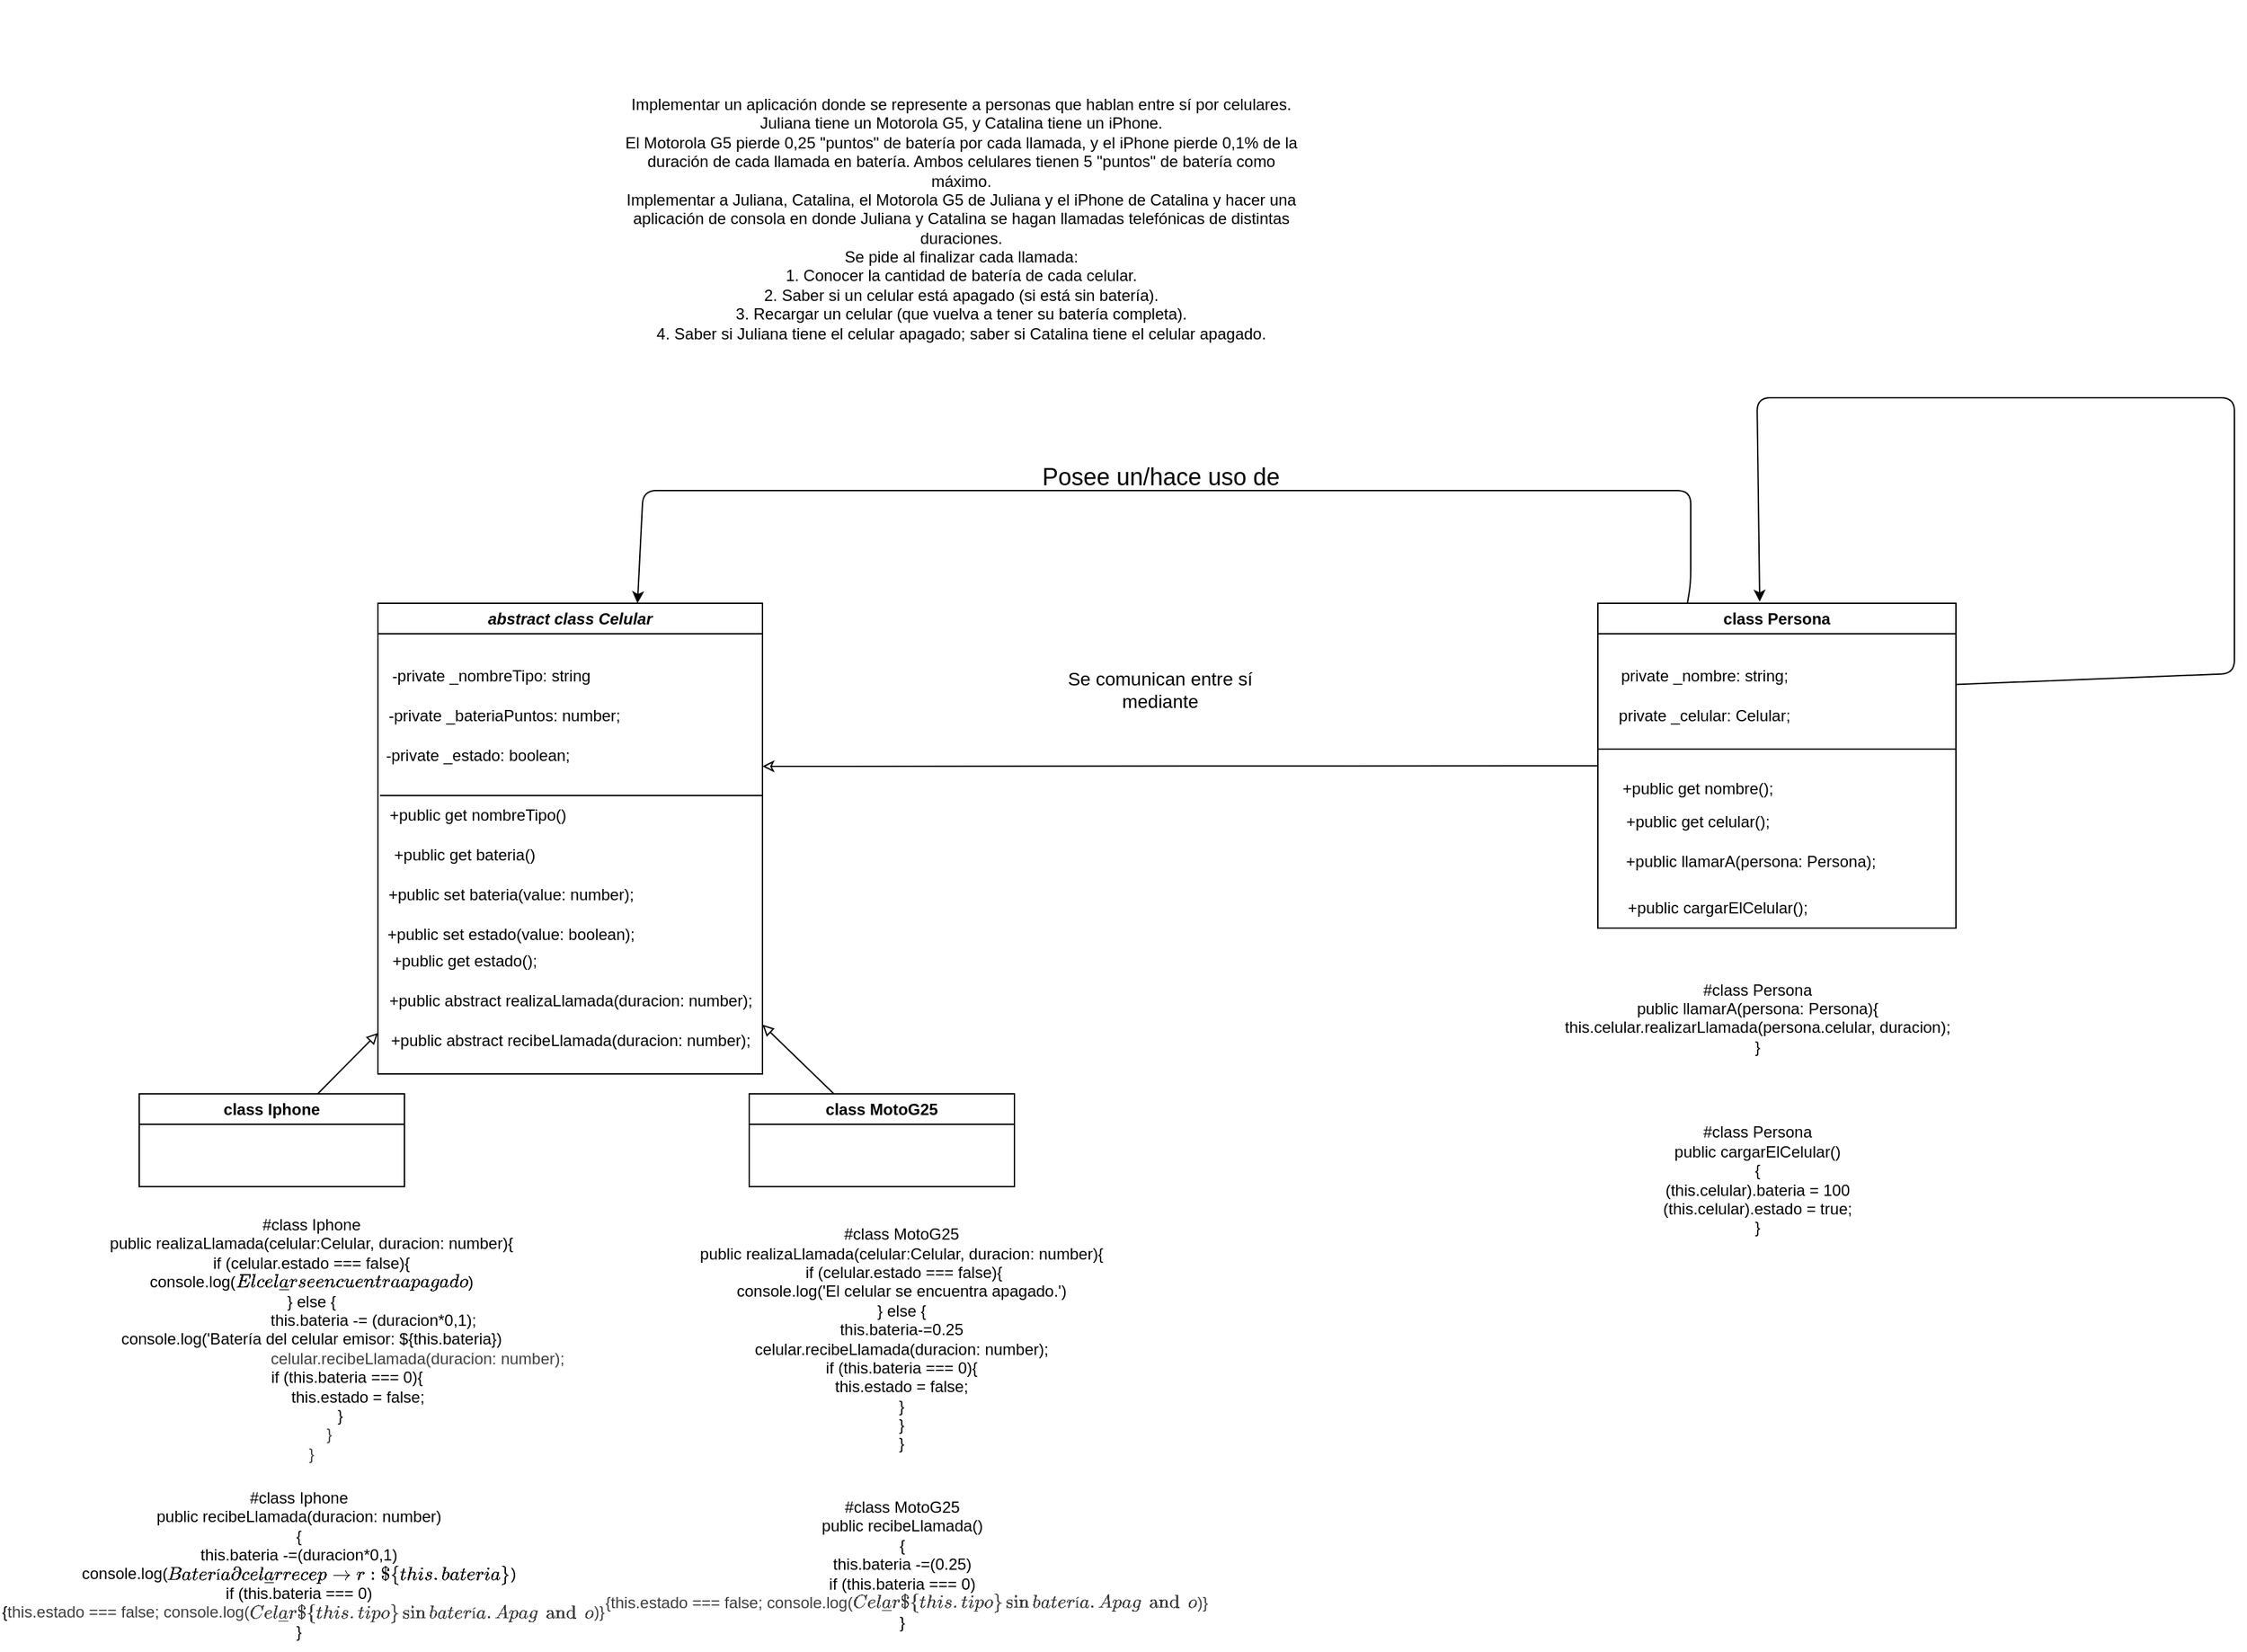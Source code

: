 <mxfile>
    <diagram id="UiU1ypsSBt3X7zHmM9KS" name="Page-1">
        <mxGraphModel dx="1560" dy="563" grid="1" gridSize="10" guides="1" tooltips="1" connect="1" arrows="1" fold="1" page="1" pageScale="1" pageWidth="850" pageHeight="1100" math="0" shadow="0">
            <root>
                <mxCell id="0"/>
                <mxCell id="1" parent="0"/>
                <mxCell id="7" value="Implementar un aplicación donde se represente a personas que hablan entre sí por celulares.&lt;br/&gt; Juliana tiene un Motorola G5, y Catalina tiene un iPhone.&lt;br/&gt; El Motorola G5 pierde 0,25 &quot;puntos&quot; de batería por cada llamada, y el iPhone pierde 0,1% de la&lt;br/&gt; duración de cada llamada en batería. Ambos celulares tienen 5 &quot;puntos&quot; de batería como&lt;br/&gt; máximo.&lt;br/&gt; Implementar a Juliana, Catalina, el Motorola G5 de Juliana y el iPhone de Catalina y hacer una&lt;br/&gt; aplicación de consola en donde Juliana y Catalina se hagan llamadas telefónicas de distintas&lt;br/&gt; duraciones.&lt;br/&gt; Se pide al finalizar cada llamada:&lt;br/&gt; 1. Conocer la cantidad de batería de cada celular.&lt;br/&gt; 2. Saber si un celular está apagado (si está sin batería).&lt;br/&gt; 3. Recargar un celular (que vuelva a tener su batería completa).&lt;br/&gt; 4. Saber si Juliana tiene el celular apagado; saber si Catalina tiene el celular apagado." style="text;html=1;align=center;verticalAlign=middle;whiteSpace=wrap;rounded=0;" parent="1" vertex="1">
                    <mxGeometry x="30" y="120" width="740" height="330" as="geometry"/>
                </mxCell>
                <mxCell id="8" value="&lt;i&gt;abstract class Celular&lt;/i&gt;" style="swimlane;whiteSpace=wrap;html=1;" parent="1" vertex="1">
                    <mxGeometry x="-40" y="575" width="290" height="355" as="geometry"/>
                </mxCell>
                <mxCell id="9" value="-private _nombreTipo: string" style="text;html=1;align=center;verticalAlign=middle;resizable=0;points=[];autosize=1;strokeColor=none;fillColor=none;" parent="8" vertex="1">
                    <mxGeometry y="40" width="170" height="30" as="geometry"/>
                </mxCell>
                <mxCell id="10" value="-private _bateriaPuntos: number;" style="text;html=1;align=center;verticalAlign=middle;resizable=0;points=[];autosize=1;strokeColor=none;fillColor=none;" parent="8" vertex="1">
                    <mxGeometry x="-5" y="70" width="200" height="30" as="geometry"/>
                </mxCell>
                <mxCell id="11" value="+public get bateria()" style="text;html=1;align=center;verticalAlign=middle;resizable=0;points=[];autosize=1;strokeColor=none;fillColor=none;" parent="8" vertex="1">
                    <mxGeometry y="175" width="130" height="30" as="geometry"/>
                </mxCell>
                <mxCell id="12" value="+public get nombreTipo()" style="text;html=1;align=center;verticalAlign=middle;resizable=0;points=[];autosize=1;strokeColor=none;fillColor=none;" parent="8" vertex="1">
                    <mxGeometry x="-5" y="145" width="160" height="30" as="geometry"/>
                </mxCell>
                <mxCell id="14" value="-private _estado: boolean;" style="text;html=1;align=center;verticalAlign=middle;resizable=0;points=[];autosize=1;strokeColor=none;fillColor=none;" parent="8" vertex="1">
                    <mxGeometry x="-5" y="100" width="160" height="30" as="geometry"/>
                </mxCell>
                <mxCell id="15" value="+public abstract realizaLlamada(duracion: number);" style="text;html=1;align=center;verticalAlign=middle;resizable=0;points=[];autosize=1;strokeColor=none;fillColor=none;" parent="8" vertex="1">
                    <mxGeometry x="-5" y="285" width="300" height="30" as="geometry"/>
                </mxCell>
                <mxCell id="19" value="" style="endArrow=none;html=1;exitX=0.038;exitY=1.08;exitDx=0;exitDy=0;exitPerimeter=0;" parent="8" edge="1">
                    <mxGeometry width="50" height="50" relative="1" as="geometry">
                        <mxPoint x="1.52" y="145.0" as="sourcePoint"/>
                        <mxPoint x="290" y="145" as="targetPoint"/>
                    </mxGeometry>
                </mxCell>
                <mxCell id="37" value="+public get estado();" style="text;html=1;align=center;verticalAlign=middle;resizable=0;points=[];autosize=1;strokeColor=none;fillColor=none;" parent="8" vertex="1">
                    <mxGeometry y="255" width="130" height="30" as="geometry"/>
                </mxCell>
                <mxCell id="59" value="+public set bateria(value: number);" style="text;html=1;align=center;verticalAlign=middle;resizable=0;points=[];autosize=1;strokeColor=none;fillColor=none;" parent="8" vertex="1">
                    <mxGeometry x="-5" y="205" width="210" height="30" as="geometry"/>
                </mxCell>
                <mxCell id="60" value="+public abstract recibeLlamada(duracion: number);" style="text;html=1;align=center;verticalAlign=middle;resizable=0;points=[];autosize=1;strokeColor=none;fillColor=none;" parent="8" vertex="1">
                    <mxGeometry y="315" width="290" height="30" as="geometry"/>
                </mxCell>
                <mxCell id="63" value="+public set estado(value: boolean);" style="text;html=1;align=center;verticalAlign=middle;resizable=0;points=[];autosize=1;strokeColor=none;fillColor=none;" parent="8" vertex="1">
                    <mxGeometry x="-5" y="235" width="210" height="30" as="geometry"/>
                </mxCell>
                <mxCell id="21" style="edgeStyle=none;html=1;endArrow=block;endFill=0;" parent="1" source="20" target="8" edge="1">
                    <mxGeometry relative="1" as="geometry"/>
                </mxCell>
                <mxCell id="20" value="class Iphone" style="swimlane;whiteSpace=wrap;html=1;" parent="1" vertex="1">
                    <mxGeometry x="-220" y="945" width="200" height="70" as="geometry"/>
                </mxCell>
                <mxCell id="23" style="edgeStyle=none;html=1;endArrow=block;endFill=0;" parent="1" source="22" target="8" edge="1">
                    <mxGeometry relative="1" as="geometry"/>
                </mxCell>
                <mxCell id="22" value="class MotoG25" style="swimlane;whiteSpace=wrap;html=1;" parent="1" vertex="1">
                    <mxGeometry x="240" y="945" width="200" height="70" as="geometry"/>
                </mxCell>
                <mxCell id="30" style="edgeStyle=none;html=1;endArrow=classic;endFill=0;" parent="1" source="24" edge="1">
                    <mxGeometry relative="1" as="geometry">
                        <mxPoint x="250" y="698" as="targetPoint"/>
                    </mxGeometry>
                </mxCell>
                <mxCell id="40" style="edgeStyle=none;html=1;exitX=1;exitY=0.25;exitDx=0;exitDy=0;entryX=0.452;entryY=-0.005;entryDx=0;entryDy=0;entryPerimeter=0;" parent="1" source="24" target="24" edge="1">
                    <mxGeometry relative="1" as="geometry">
                        <mxPoint x="1000" y="450" as="targetPoint"/>
                        <Array as="points">
                            <mxPoint x="1360" y="628"/>
                            <mxPoint x="1360" y="420"/>
                            <mxPoint x="1000" y="420"/>
                        </Array>
                    </mxGeometry>
                </mxCell>
                <mxCell id="50" style="edgeStyle=none;html=1;exitX=0.25;exitY=0;exitDx=0;exitDy=0;entryX=0.675;entryY=0;entryDx=0;entryDy=0;entryPerimeter=0;" parent="1" source="24" target="8" edge="1">
                    <mxGeometry relative="1" as="geometry">
                        <mxPoint x="160" y="570" as="targetPoint"/>
                        <Array as="points">
                            <mxPoint x="950" y="560"/>
                            <mxPoint x="950" y="490"/>
                            <mxPoint x="160" y="490"/>
                        </Array>
                    </mxGeometry>
                </mxCell>
                <mxCell id="24" value="class Persona" style="swimlane;whiteSpace=wrap;html=1;" parent="1" vertex="1">
                    <mxGeometry x="880" y="575" width="270" height="245" as="geometry"/>
                </mxCell>
                <mxCell id="26" value="private _celular: Celular;" style="text;html=1;align=center;verticalAlign=middle;resizable=0;points=[];autosize=1;strokeColor=none;fillColor=none;" parent="24" vertex="1">
                    <mxGeometry x="5" y="70" width="150" height="30" as="geometry"/>
                </mxCell>
                <mxCell id="25" value="private _nombre: string;" style="text;html=1;align=center;verticalAlign=middle;resizable=0;points=[];autosize=1;strokeColor=none;fillColor=none;" parent="24" vertex="1">
                    <mxGeometry x="5" y="40" width="150" height="30" as="geometry"/>
                </mxCell>
                <mxCell id="27" value="+public llamarA(persona: Persona);" style="text;html=1;align=center;verticalAlign=middle;resizable=0;points=[];autosize=1;strokeColor=none;fillColor=none;" parent="24" vertex="1">
                    <mxGeometry x="10" y="180" width="210" height="30" as="geometry"/>
                </mxCell>
                <mxCell id="28" value="" style="endArrow=none;html=1;" parent="24" edge="1">
                    <mxGeometry width="50" height="50" relative="1" as="geometry">
                        <mxPoint y="110" as="sourcePoint"/>
                        <mxPoint x="270" y="110" as="targetPoint"/>
                    </mxGeometry>
                </mxCell>
                <mxCell id="33" value="+public cargarElCelular();" style="text;html=1;align=center;verticalAlign=middle;resizable=0;points=[];autosize=1;strokeColor=none;fillColor=none;" parent="24" vertex="1">
                    <mxGeometry x="10" y="215" width="160" height="30" as="geometry"/>
                </mxCell>
                <mxCell id="52" value="+public get nombre();" style="text;html=1;align=center;verticalAlign=middle;resizable=0;points=[];autosize=1;strokeColor=none;fillColor=none;" parent="24" vertex="1">
                    <mxGeometry x="5" y="125" width="140" height="30" as="geometry"/>
                </mxCell>
                <mxCell id="53" value="+public get celular();" style="text;html=1;align=center;verticalAlign=middle;resizable=0;points=[];autosize=1;strokeColor=none;fillColor=none;" parent="24" vertex="1">
                    <mxGeometry x="10" y="150" width="130" height="30" as="geometry"/>
                </mxCell>
                <mxCell id="42" value="&lt;font style=&quot;font-size: 14px;&quot;&gt;Se comunican entre sí mediante&lt;/font&gt;" style="text;html=1;align=center;verticalAlign=middle;whiteSpace=wrap;rounded=0;" parent="1" vertex="1">
                    <mxGeometry x="475" y="610" width="150" height="60" as="geometry"/>
                </mxCell>
                <mxCell id="49" value="#class Persona&lt;div&gt;public llamarA(persona: Persona){&lt;/div&gt;&lt;div&gt;this.celular.realizarLlamada(persona.celular, duracion);&lt;/div&gt;&lt;div&gt;}&lt;/div&gt;&lt;div&gt;&amp;nbsp;&lt;/div&gt;" style="text;html=1;align=center;verticalAlign=middle;resizable=0;points=[];autosize=1;strokeColor=none;fillColor=none;" parent="1" vertex="1">
                    <mxGeometry x="845" y="850" width="310" height="90" as="geometry"/>
                </mxCell>
                <mxCell id="51" value="&lt;font style=&quot;font-size: 18px;&quot;&gt;Posee un/hace uso de&lt;/font&gt;" style="text;html=1;align=center;verticalAlign=middle;resizable=0;points=[];autosize=1;strokeColor=none;fillColor=none;" parent="1" vertex="1">
                    <mxGeometry x="450" y="460" width="200" height="40" as="geometry"/>
                </mxCell>
                <mxCell id="54" value="#class Iphone&lt;div&gt;public realizaLlamada(celular:Celular, duracion: number){&lt;/div&gt;&lt;div&gt;if (celular.estado === false){&lt;/div&gt;&lt;div&gt;console.log(`El celular se encuentra apagado `)&lt;/div&gt;&lt;div&gt;} else {&lt;/div&gt;&lt;div&gt;&amp;nbsp; &amp;nbsp; &amp;nbsp; &amp;nbsp; &amp;nbsp; &amp;nbsp; &amp;nbsp; &amp;nbsp; &amp;nbsp; &amp;nbsp; &amp;nbsp; &amp;nbsp; &amp;nbsp; &amp;nbsp; this.bateria -= (duracion*0,1);&lt;/div&gt;&lt;div&gt;console.log(&#39;Batería del celular emisor: ${this.bateria})&lt;/div&gt;&lt;div&gt;&lt;span style=&quot;color: rgb(63, 63, 63);&quot;&gt;&amp;nbsp; &amp;nbsp; &amp;nbsp; &amp;nbsp; &amp;nbsp; &amp;nbsp; &amp;nbsp; &amp;nbsp; &amp;nbsp; &amp;nbsp; &amp;nbsp; &amp;nbsp; &amp;nbsp; &amp;nbsp; &amp;nbsp; &amp;nbsp; &amp;nbsp; &amp;nbsp; &amp;nbsp; &amp;nbsp; &amp;nbsp; &amp;nbsp; &amp;nbsp; &amp;nbsp; celular.recibeLlamada(duracion: number);&lt;/span&gt;&lt;/div&gt;&lt;div&gt;&amp;nbsp; &amp;nbsp; &amp;nbsp; &amp;nbsp; &amp;nbsp; &amp;nbsp; &amp;nbsp; &amp;nbsp; if (this.bateria === 0){&lt;/div&gt;&lt;div&gt;&lt;span style=&quot;white-space: pre;&quot;&gt;&#x9;&lt;/span&gt;&amp;nbsp; &amp;nbsp; &amp;nbsp; &amp;nbsp; &amp;nbsp; &amp;nbsp; &amp;nbsp;this.estado = false;&lt;/div&gt;&lt;div&gt;&lt;span style=&quot;white-space: pre;&quot;&gt;&#x9;&lt;/span&gt;&amp;nbsp; &amp;nbsp; &amp;nbsp;}&lt;/div&gt;&lt;div&gt;&lt;span style=&quot;color: rgb(63, 63, 63); background-color: transparent;&quot;&gt;&amp;nbsp; &amp;nbsp; &amp;nbsp; &amp;nbsp; }&lt;/span&gt;&lt;/div&gt;&lt;div&gt;&lt;span style=&quot;color: rgb(63, 63, 63); background-color: transparent;&quot;&gt;}&lt;/span&gt;&lt;/div&gt;" style="text;html=1;align=center;verticalAlign=middle;whiteSpace=wrap;rounded=0;" parent="1" vertex="1">
                    <mxGeometry x="-290" y="1080" width="400" height="100" as="geometry"/>
                </mxCell>
                <mxCell id="58" value="#class MotoG25&lt;div&gt;public realizaLlamada(celular:Celular, duracion: number){&lt;/div&gt;&lt;div&gt;&amp;nbsp;if (celular.estado === false){&lt;/div&gt;&lt;div&gt;console.log(&#39;El celular se encuentra apagado.&#39;)&lt;/div&gt;&lt;div&gt;} else {&lt;/div&gt;&lt;div&gt;this.bateria-=0.25&lt;/div&gt;&lt;div&gt;celular.recibeLlamada(duracion: number);&lt;/div&gt;&lt;div&gt;if (this.bateria === 0){&lt;/div&gt;&lt;div&gt;this.estado = false;&lt;/div&gt;&lt;div&gt;}&lt;/div&gt;&lt;div&gt;}&lt;/div&gt;&lt;div&gt;}&lt;/div&gt;" style="text;html=1;align=center;verticalAlign=middle;whiteSpace=wrap;rounded=0;" parent="1" vertex="1">
                    <mxGeometry x="140" y="1060" width="430" height="140" as="geometry"/>
                </mxCell>
                <mxCell id="61" value="#class Iphone&lt;div&gt;public recibeLlamada(duracion: number)&lt;/div&gt;&lt;div&gt;{&lt;/div&gt;&lt;div&gt;this.bateria -=(duracion*0,1)&lt;/div&gt;&lt;div&gt;console.log(`Batería del celular receptor: ${this.bateria}`)&lt;/div&gt;&lt;div&gt;if (this.bateria === 0)&lt;/div&gt;&lt;div&gt;&amp;nbsp; {&lt;span style=&quot;color: rgb(63, 63, 63); background-color: transparent;&quot;&gt;this.estado === false; console.log(`Celular ${this.tipo} sin batería. Apagando`)&lt;/span&gt;&lt;span style=&quot;color: rgb(63, 63, 63); background-color: transparent;&quot;&gt;}&lt;/span&gt;&lt;/div&gt;&lt;div&gt;}&lt;/div&gt;" style="text;html=1;align=center;verticalAlign=middle;resizable=0;points=[];autosize=1;strokeColor=none;fillColor=none;" parent="1" vertex="1">
                    <mxGeometry x="-325" y="1235" width="450" height="130" as="geometry"/>
                </mxCell>
                <mxCell id="62" value="#class MotoG25&lt;div&gt;public recibeLlamada()&lt;/div&gt;&lt;div&gt;{&lt;/div&gt;&lt;div&gt;this.bateria -=(0.25)&lt;/div&gt;&lt;div&gt;if (this.bateria === 0)&lt;/div&gt;&lt;div&gt;&amp;nbsp;&amp;nbsp;&lt;span style=&quot;background-color: transparent; color: rgb(63, 63, 63);&quot;&gt;{&lt;/span&gt;&lt;span style=&quot;background-color: transparent; scrollbar-color: rgb(226, 226, 226) rgb(251, 251, 251); color: rgb(63, 63, 63);&quot;&gt;this.estado === false; console.log(`Celular ${this.tipo} sin batería. Apagando`)&lt;/span&gt;&lt;span style=&quot;background-color: transparent; scrollbar-color: rgb(226, 226, 226) rgb(251, 251, 251); color: rgb(63, 63, 63);&quot;&gt;}&lt;/span&gt;&lt;/div&gt;&lt;div&gt;}&lt;/div&gt;" style="text;html=1;align=center;verticalAlign=middle;resizable=0;points=[];autosize=1;strokeColor=none;fillColor=none;" parent="1" vertex="1">
                    <mxGeometry x="130" y="1245" width="450" height="110" as="geometry"/>
                </mxCell>
                <mxCell id="64" value="#class Persona&lt;div&gt;public cargarElCelular()&lt;/div&gt;&lt;div&gt;{&lt;/div&gt;&lt;div&gt;(this.celular).bateria = 100&lt;/div&gt;&lt;div&gt;(this.celular).estado = true;&lt;/div&gt;&lt;div&gt;}&lt;/div&gt;" style="text;html=1;align=center;verticalAlign=middle;resizable=0;points=[];autosize=1;strokeColor=none;fillColor=none;" parent="1" vertex="1">
                    <mxGeometry x="915" y="960" width="170" height="100" as="geometry"/>
                </mxCell>
            </root>
        </mxGraphModel>
    </diagram>
</mxfile>
